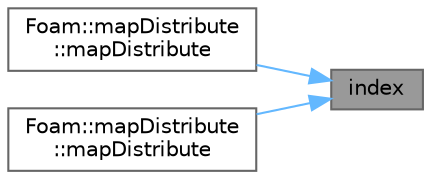 digraph "index"
{
 // LATEX_PDF_SIZE
  bgcolor="transparent";
  edge [fontname=Helvetica,fontsize=10,labelfontname=Helvetica,labelfontsize=10];
  node [fontname=Helvetica,fontsize=10,shape=box,height=0.2,width=0.4];
  rankdir="RL";
  Node1 [id="Node000001",label="index",height=0.2,width=0.4,color="gray40", fillcolor="grey60", style="filled", fontcolor="black",tooltip=" "];
  Node1 -> Node2 [id="edge1_Node000001_Node000002",dir="back",color="steelblue1",style="solid",tooltip=" "];
  Node2 [id="Node000002",label="Foam::mapDistribute\l::mapDistribute",height=0.2,width=0.4,color="grey40", fillcolor="white", style="filled",URL="$classFoam_1_1mapDistribute.html#a2a9d3c82eefba107f1d8addff7528fe5",tooltip=" "];
  Node1 -> Node3 [id="edge2_Node000001_Node000003",dir="back",color="steelblue1",style="solid",tooltip=" "];
  Node3 [id="Node000003",label="Foam::mapDistribute\l::mapDistribute",height=0.2,width=0.4,color="grey40", fillcolor="white", style="filled",URL="$classFoam_1_1mapDistribute.html#a0a684d0d9f15da54cdf33c942b5ff66c",tooltip=" "];
}
